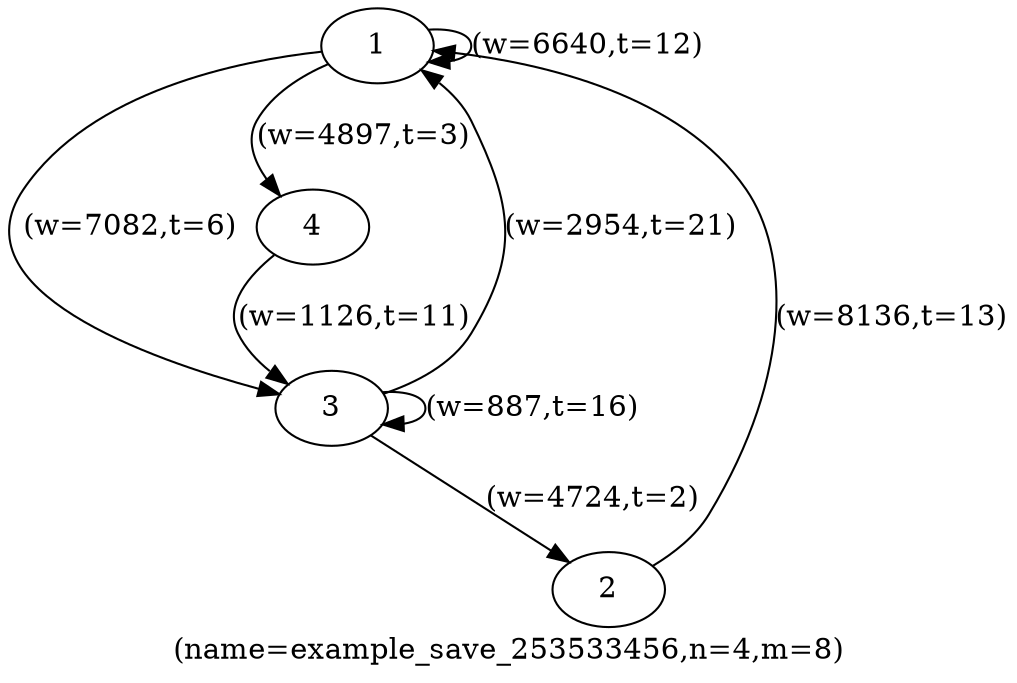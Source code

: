 digraph example_save_253533456 {
label="(name=example_save_253533456,n=4,m=8)";
	1 -> 1 [label="(w=6640,t=12)"];
	3 -> 3 [label="(w=887,t=16)"];
	1 -> 4 [label="(w=4897,t=3)"];
	1 -> 3 [label="(w=7082,t=6)"];
	4 -> 3 [label="(w=1126,t=11)"];
	3 -> 1 [label="(w=2954,t=21)"];
	3 -> 2 [label="(w=4724,t=2)"];
	2 -> 1 [label="(w=8136,t=13)"];
4 [label="4"];
1 [label="1"];
3 [label="3"];
2 [label="2"];
}
